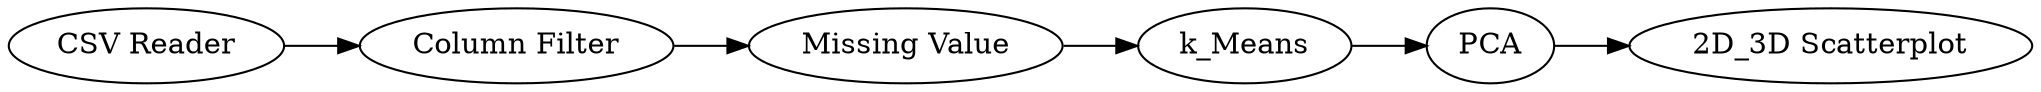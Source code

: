 digraph {
	5 -> 3
	1 -> 2
	2 -> 5
	6 -> 7
	3 -> 6
	5 [label="Missing Value"]
	1 [label="CSV Reader"]
	7 [label="2D_3D Scatterplot"]
	6 [label=PCA]
	3 [label=k_Means]
	2 [label="Column Filter"]
	rankdir=LR
}
